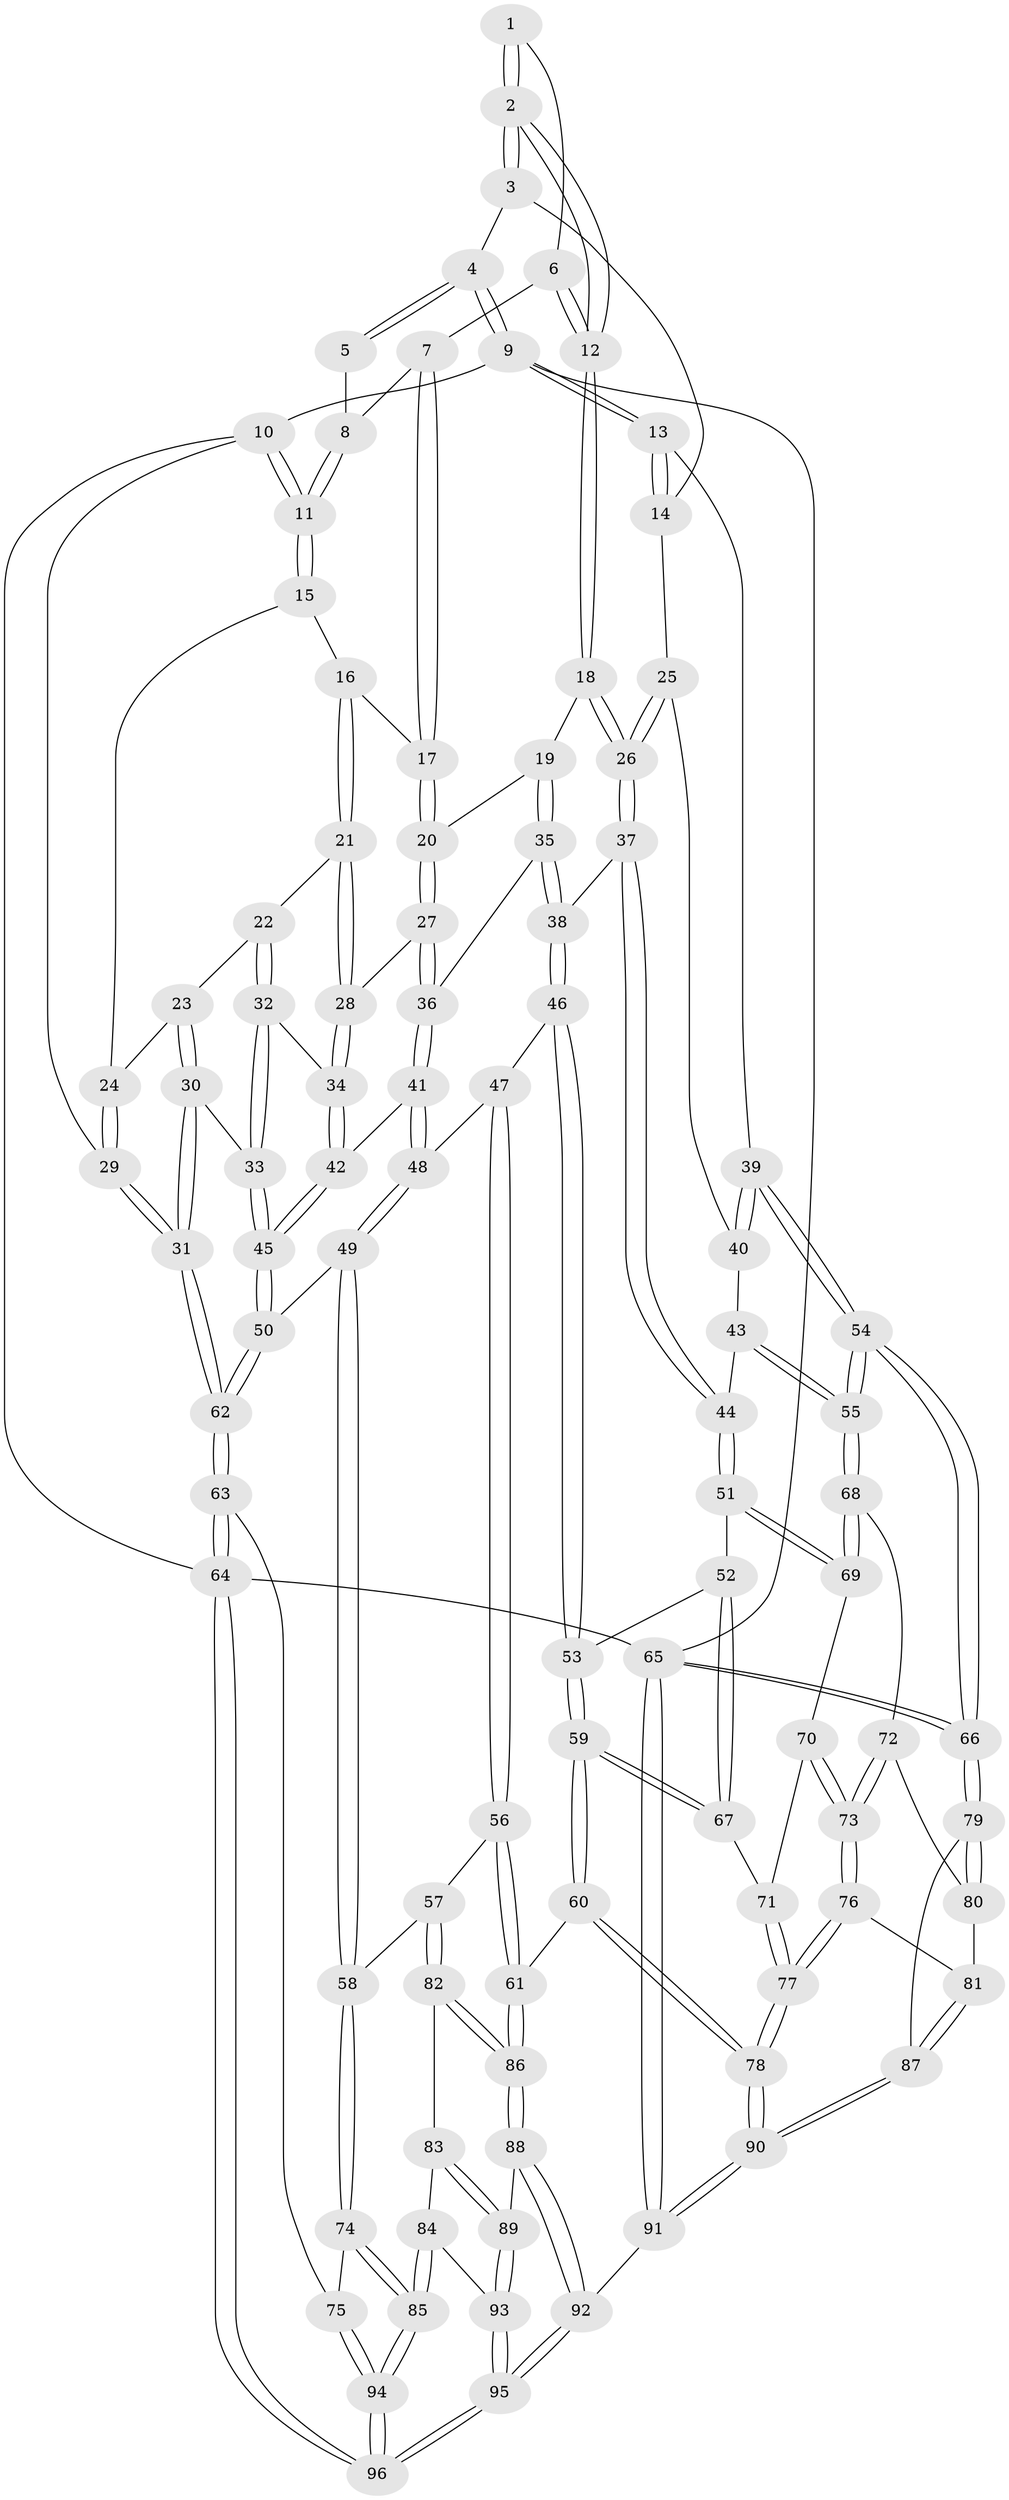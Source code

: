 // coarse degree distribution, {3: 0.6551724137931034, 4: 0.20689655172413793, 2: 0.06896551724137931, 5: 0.034482758620689655, 6: 0.034482758620689655}
// Generated by graph-tools (version 1.1) at 2025/54/03/04/25 22:54:14]
// undirected, 96 vertices, 237 edges
graph export_dot {
  node [color=gray90,style=filled];
  1 [pos="+0.6368606246810994+0.0697507704691903"];
  2 [pos="+0.7490762331399115+0.2245358928237545"];
  3 [pos="+0.8432097067209221+0.11646690942775328"];
  4 [pos="+1+0"];
  5 [pos="+0.5373326315079991+0"];
  6 [pos="+0.6323402192512177+0.19159873123875354"];
  7 [pos="+0.4469401540682359+0.12481790689349537"];
  8 [pos="+0.5235527130485979+0"];
  9 [pos="+1+0"];
  10 [pos="+0+0"];
  11 [pos="+0+0"];
  12 [pos="+0.7348148387693333+0.2732673810682766"];
  13 [pos="+1+0"];
  14 [pos="+0.9279051501945476+0.2720596010998365"];
  15 [pos="+0.28767665935169273+0.1784662069444619"];
  16 [pos="+0.30689577367142534+0.18303949154778534"];
  17 [pos="+0.4236679428064036+0.17182391304675548"];
  18 [pos="+0.7332833550241481+0.2900105788994128"];
  19 [pos="+0.589358596854692+0.31029591284164226"];
  20 [pos="+0.44971991623327334+0.24013390506016385"];
  21 [pos="+0.25552867900315085+0.34358084076083173"];
  22 [pos="+0.249461570928219+0.3484403235508492"];
  23 [pos="+0.1307802305977739+0.30154351556214776"];
  24 [pos="+0.12913146649350238+0.27531897305387276"];
  25 [pos="+0.8884757977474326+0.3402077707802498"];
  26 [pos="+0.7663228431679596+0.3350956471040397"];
  27 [pos="+0.41468046486350946+0.35198279975759766"];
  28 [pos="+0.3989030937717845+0.37247191693650245"];
  29 [pos="+0+0"];
  30 [pos="+0.06918498116557296+0.4507107826369144"];
  31 [pos="+0+0.45356688404953266"];
  32 [pos="+0.2423954256747507+0.40011989531325015"];
  33 [pos="+0.17939186201371668+0.5259224002436298"];
  34 [pos="+0.38644518727439825+0.4080756735594519"];
  35 [pos="+0.5687610205353433+0.45448430721523536"];
  36 [pos="+0.5280658817802111+0.4432452848477874"];
  37 [pos="+0.7413838681841446+0.4653717747319724"];
  38 [pos="+0.5832540117433095+0.4798998368856901"];
  39 [pos="+1+0.42260991858034724"];
  40 [pos="+0.9350161102317617+0.38150737483458624"];
  41 [pos="+0.4140052329916336+0.49869094490322374"];
  42 [pos="+0.3792822799515999+0.459601676174491"];
  43 [pos="+0.8915682959039896+0.5542224391766934"];
  44 [pos="+0.7888435106152729+0.5683021217507744"];
  45 [pos="+0.19362737498342777+0.5466555239422792"];
  46 [pos="+0.5495083240521792+0.5711047687145431"];
  47 [pos="+0.4695759437748395+0.5754622025577788"];
  48 [pos="+0.43790497843702375+0.5507886603197236"];
  49 [pos="+0.22936068182160324+0.6534547594216509"];
  50 [pos="+0.19936095491855127+0.5849533353374621"];
  51 [pos="+0.7610145519174157+0.6244784007529097"];
  52 [pos="+0.6629742872275908+0.6246099548163663"];
  53 [pos="+0.5746290598452125+0.6032219036715112"];
  54 [pos="+1+0.667377560130351"];
  55 [pos="+1+0.665429664064048"];
  56 [pos="+0.454677510130834+0.6135438459773971"];
  57 [pos="+0.3083667375209991+0.7494632030818006"];
  58 [pos="+0.24035063451482874+0.7153618278880456"];
  59 [pos="+0.5327232330760661+0.7773936969233497"];
  60 [pos="+0.5158899340149057+0.7935047066014201"];
  61 [pos="+0.5126780668017688+0.7936099442921106"];
  62 [pos="+0+0.725770257877956"];
  63 [pos="+0+0.747253340988084"];
  64 [pos="+0+1"];
  65 [pos="+1+1"];
  66 [pos="+1+0.8939179301250068"];
  67 [pos="+0.6048576837801825+0.7585993231839241"];
  68 [pos="+0.8888220935203451+0.7540834562518998"];
  69 [pos="+0.7650673137295819+0.6499277191541076"];
  70 [pos="+0.7309806251406537+0.7262859186297809"];
  71 [pos="+0.6706503701163814+0.7599126341394217"];
  72 [pos="+0.8799419091827648+0.777705347910493"];
  73 [pos="+0.7765590490966435+0.8496818363396363"];
  74 [pos="+0.13997039870721428+0.7998446313513807"];
  75 [pos="+0+0.7789179932898231"];
  76 [pos="+0.7732106699464693+0.8608685739755008"];
  77 [pos="+0.697624896814421+0.9778887011946097"];
  78 [pos="+0.6863785039093153+1"];
  79 [pos="+0.9620511919118474+0.9097918850309316"];
  80 [pos="+0.8909787976568805+0.8112262681350145"];
  81 [pos="+0.8653168415376424+0.8782071121405091"];
  82 [pos="+0.31836223533165164+0.7585849879295025"];
  83 [pos="+0.3150797905246477+0.7907458740214968"];
  84 [pos="+0.27224514051007737+0.9043572472092446"];
  85 [pos="+0.14537854708648687+0.9504503557696692"];
  86 [pos="+0.44902001842800077+0.8099480285310252"];
  87 [pos="+0.9145579577240457+0.9321850884650654"];
  88 [pos="+0.4308115430843908+0.9308069163935185"];
  89 [pos="+0.32928821318613694+0.9313735449095453"];
  90 [pos="+0.6984542427442525+1"];
  91 [pos="+0.6884851888428252+1"];
  92 [pos="+0.49439935932448675+1"];
  93 [pos="+0.3038124698635624+0.9631318429557599"];
  94 [pos="+0.12199878854797808+1"];
  95 [pos="+0.18531143203513561+1"];
  96 [pos="+0.09971138502973924+1"];
  1 -- 2;
  1 -- 2;
  1 -- 6;
  2 -- 3;
  2 -- 3;
  2 -- 12;
  2 -- 12;
  3 -- 4;
  3 -- 14;
  4 -- 5;
  4 -- 5;
  4 -- 9;
  4 -- 9;
  5 -- 8;
  6 -- 7;
  6 -- 12;
  6 -- 12;
  7 -- 8;
  7 -- 17;
  7 -- 17;
  8 -- 11;
  8 -- 11;
  9 -- 10;
  9 -- 13;
  9 -- 13;
  9 -- 65;
  10 -- 11;
  10 -- 11;
  10 -- 29;
  10 -- 64;
  11 -- 15;
  11 -- 15;
  12 -- 18;
  12 -- 18;
  13 -- 14;
  13 -- 14;
  13 -- 39;
  14 -- 25;
  15 -- 16;
  15 -- 24;
  16 -- 17;
  16 -- 21;
  16 -- 21;
  17 -- 20;
  17 -- 20;
  18 -- 19;
  18 -- 26;
  18 -- 26;
  19 -- 20;
  19 -- 35;
  19 -- 35;
  20 -- 27;
  20 -- 27;
  21 -- 22;
  21 -- 28;
  21 -- 28;
  22 -- 23;
  22 -- 32;
  22 -- 32;
  23 -- 24;
  23 -- 30;
  23 -- 30;
  24 -- 29;
  24 -- 29;
  25 -- 26;
  25 -- 26;
  25 -- 40;
  26 -- 37;
  26 -- 37;
  27 -- 28;
  27 -- 36;
  27 -- 36;
  28 -- 34;
  28 -- 34;
  29 -- 31;
  29 -- 31;
  30 -- 31;
  30 -- 31;
  30 -- 33;
  31 -- 62;
  31 -- 62;
  32 -- 33;
  32 -- 33;
  32 -- 34;
  33 -- 45;
  33 -- 45;
  34 -- 42;
  34 -- 42;
  35 -- 36;
  35 -- 38;
  35 -- 38;
  36 -- 41;
  36 -- 41;
  37 -- 38;
  37 -- 44;
  37 -- 44;
  38 -- 46;
  38 -- 46;
  39 -- 40;
  39 -- 40;
  39 -- 54;
  39 -- 54;
  40 -- 43;
  41 -- 42;
  41 -- 48;
  41 -- 48;
  42 -- 45;
  42 -- 45;
  43 -- 44;
  43 -- 55;
  43 -- 55;
  44 -- 51;
  44 -- 51;
  45 -- 50;
  45 -- 50;
  46 -- 47;
  46 -- 53;
  46 -- 53;
  47 -- 48;
  47 -- 56;
  47 -- 56;
  48 -- 49;
  48 -- 49;
  49 -- 50;
  49 -- 58;
  49 -- 58;
  50 -- 62;
  50 -- 62;
  51 -- 52;
  51 -- 69;
  51 -- 69;
  52 -- 53;
  52 -- 67;
  52 -- 67;
  53 -- 59;
  53 -- 59;
  54 -- 55;
  54 -- 55;
  54 -- 66;
  54 -- 66;
  55 -- 68;
  55 -- 68;
  56 -- 57;
  56 -- 61;
  56 -- 61;
  57 -- 58;
  57 -- 82;
  57 -- 82;
  58 -- 74;
  58 -- 74;
  59 -- 60;
  59 -- 60;
  59 -- 67;
  59 -- 67;
  60 -- 61;
  60 -- 78;
  60 -- 78;
  61 -- 86;
  61 -- 86;
  62 -- 63;
  62 -- 63;
  63 -- 64;
  63 -- 64;
  63 -- 75;
  64 -- 96;
  64 -- 96;
  64 -- 65;
  65 -- 66;
  65 -- 66;
  65 -- 91;
  65 -- 91;
  66 -- 79;
  66 -- 79;
  67 -- 71;
  68 -- 69;
  68 -- 69;
  68 -- 72;
  69 -- 70;
  70 -- 71;
  70 -- 73;
  70 -- 73;
  71 -- 77;
  71 -- 77;
  72 -- 73;
  72 -- 73;
  72 -- 80;
  73 -- 76;
  73 -- 76;
  74 -- 75;
  74 -- 85;
  74 -- 85;
  75 -- 94;
  75 -- 94;
  76 -- 77;
  76 -- 77;
  76 -- 81;
  77 -- 78;
  77 -- 78;
  78 -- 90;
  78 -- 90;
  79 -- 80;
  79 -- 80;
  79 -- 87;
  80 -- 81;
  81 -- 87;
  81 -- 87;
  82 -- 83;
  82 -- 86;
  82 -- 86;
  83 -- 84;
  83 -- 89;
  83 -- 89;
  84 -- 85;
  84 -- 85;
  84 -- 93;
  85 -- 94;
  85 -- 94;
  86 -- 88;
  86 -- 88;
  87 -- 90;
  87 -- 90;
  88 -- 89;
  88 -- 92;
  88 -- 92;
  89 -- 93;
  89 -- 93;
  90 -- 91;
  90 -- 91;
  91 -- 92;
  92 -- 95;
  92 -- 95;
  93 -- 95;
  93 -- 95;
  94 -- 96;
  94 -- 96;
  95 -- 96;
  95 -- 96;
}
